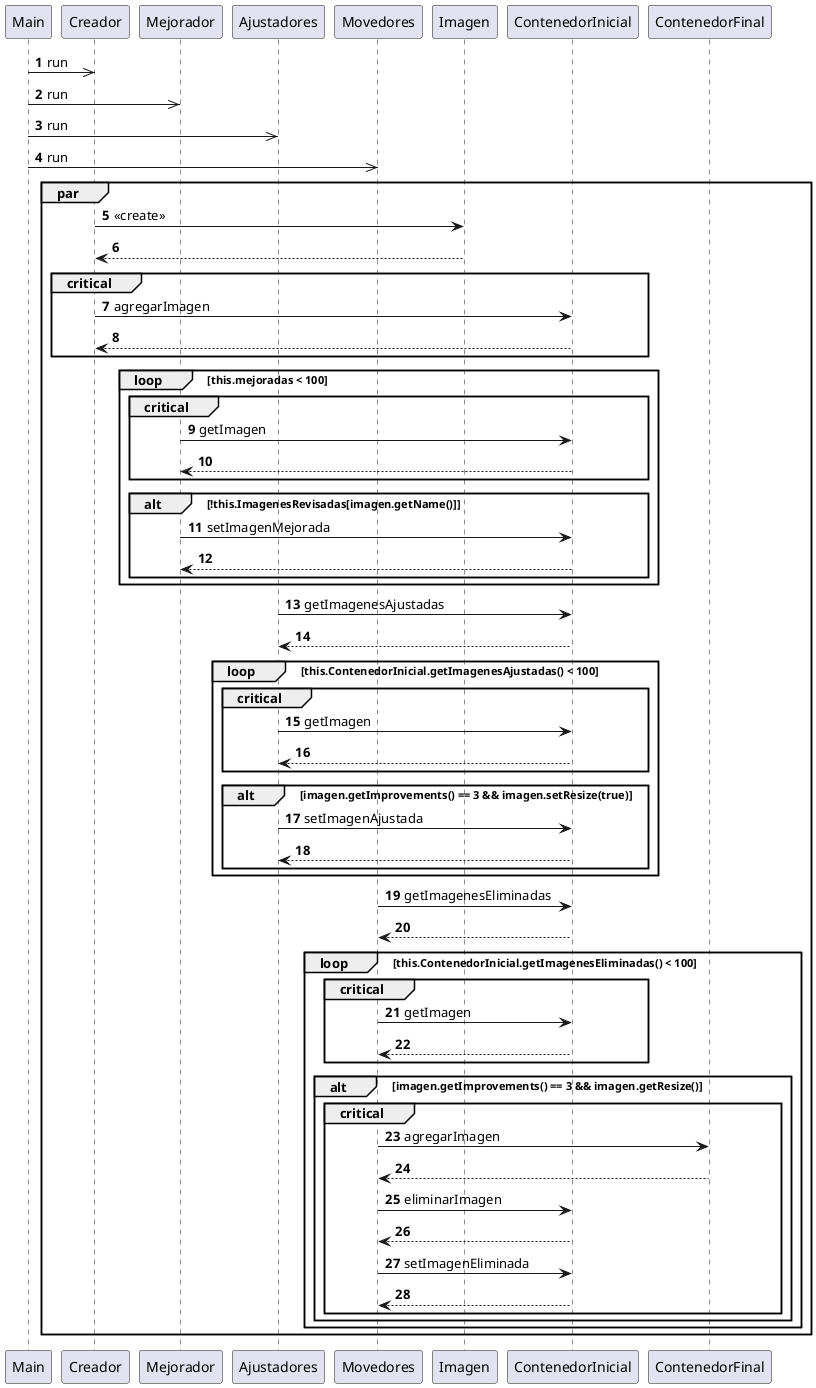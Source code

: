 @startuml
'https://plantuml.com/sequence-diagram
'Diagrama de secuencia, se puede renderizar instalando el plugin PlantUML de IntelliJ

autonumber

Main ->> Creador: run
Main ->> Mejorador : run
Main ->> Ajustadores : run
Main ->> Movedores : run

par
Creador -> Imagen: <<create>>
Creador  <-- Imagen


critical
Creador -> ContenedorInicial : agregarImagen
Creador <-- ContenedorInicial
end critical






loop this.mejoradas < 100
critical

Mejorador -> ContenedorInicial : getImagen

ContenedorInicial --> Mejorador

end critical

alt !this.ImagenesRevisadas[imagen.getName()]
Mejorador -> ContenedorInicial :setImagenMejorada
ContenedorInicial --> Mejorador

end alt
end loop



Ajustadores -> ContenedorInicial : getImagenesAjustadas
ContenedorInicial --> Ajustadores

loop this.ContenedorInicial.getImagenesAjustadas() < 100

critical

Ajustadores -> ContenedorInicial : getImagen
ContenedorInicial --> Ajustadores
end critical

alt imagen.getImprovements() == 3 && imagen.setResize(true)
Ajustadores  -> ContenedorInicial: setImagenAjustada
ContenedorInicial --> Ajustadores
end alt


end loop




Movedores -> ContenedorInicial: getImagenesEliminadas
ContenedorInicial --> Movedores

loop this.ContenedorInicial.getImagenesEliminadas() < 100

critical
Movedores -> ContenedorInicial : getImagen
ContenedorInicial --> Movedores
end critical

alt imagen.getImprovements() == 3 && imagen.getResize()

critical
Movedores -> ContenedorFinal : agregarImagen
ContenedorFinal --> Movedores
Movedores -> ContenedorInicial : eliminarImagen
ContenedorInicial --> Movedores
Movedores -> ContenedorInicial : setImagenEliminada
ContenedorInicial --> Movedores
end critical

end alt

end loop

end par

@enduml